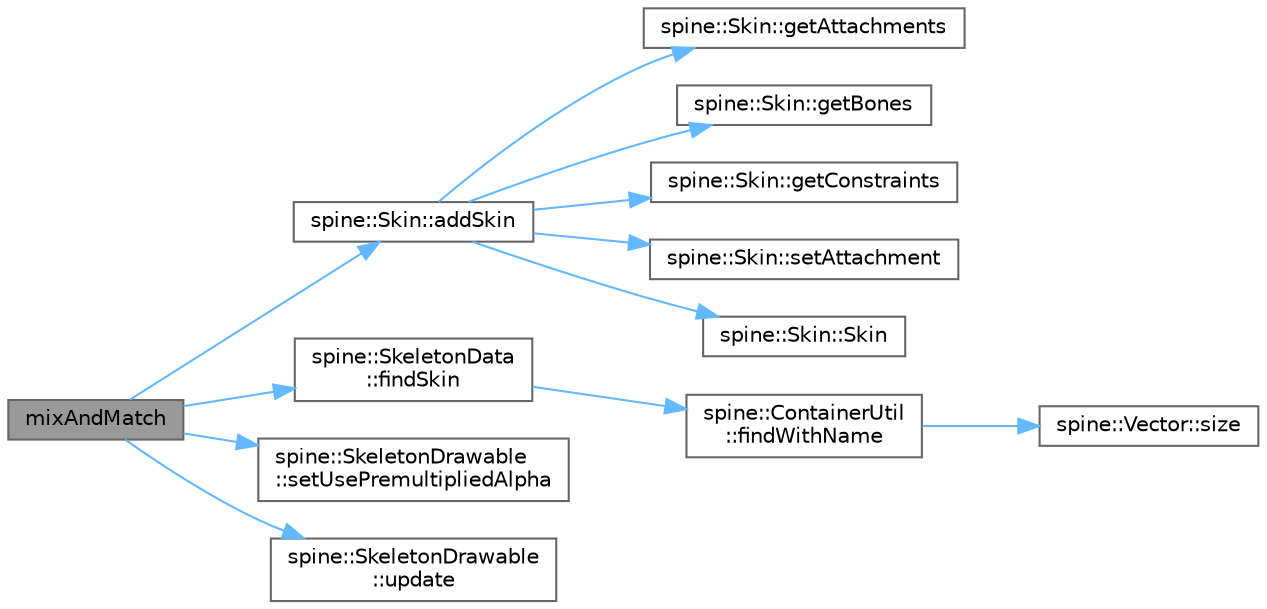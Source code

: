 digraph "mixAndMatch"
{
 // LATEX_PDF_SIZE
  bgcolor="transparent";
  edge [fontname=Helvetica,fontsize=10,labelfontname=Helvetica,labelfontsize=10];
  node [fontname=Helvetica,fontsize=10,shape=box,height=0.2,width=0.4];
  rankdir="LR";
  Node1 [id="Node000001",label="mixAndMatch",height=0.2,width=0.4,color="gray40", fillcolor="grey60", style="filled", fontcolor="black",tooltip=" "];
  Node1 -> Node2 [id="edge1_Node000001_Node000002",color="steelblue1",style="solid",tooltip=" "];
  Node2 [id="Node000002",label="spine::Skin::addSkin",height=0.2,width=0.4,color="grey40", fillcolor="white", style="filled",URL="$classspine_1_1_skin.html#a924c759e76bf60d03fa689d51d7ce6e1",tooltip="Adds all attachments, bones, and constraints from the specified skin to this skin."];
  Node2 -> Node3 [id="edge2_Node000002_Node000003",color="steelblue1",style="solid",tooltip=" "];
  Node3 [id="Node000003",label="spine::Skin::getAttachments",height=0.2,width=0.4,color="grey40", fillcolor="white", style="filled",URL="$classspine_1_1_skin.html#a504337461fca73760b531af72fc5c9c1",tooltip=" "];
  Node2 -> Node4 [id="edge3_Node000002_Node000004",color="steelblue1",style="solid",tooltip=" "];
  Node4 [id="Node000004",label="spine::Skin::getBones",height=0.2,width=0.4,color="grey40", fillcolor="white", style="filled",URL="$classspine_1_1_skin.html#ac5e7ef94300c4f8dea479e565874aed5",tooltip=" "];
  Node2 -> Node5 [id="edge4_Node000002_Node000005",color="steelblue1",style="solid",tooltip=" "];
  Node5 [id="Node000005",label="spine::Skin::getConstraints",height=0.2,width=0.4,color="grey40", fillcolor="white", style="filled",URL="$classspine_1_1_skin.html#af55270c73e433a301514a54197d59ca8",tooltip=" "];
  Node2 -> Node6 [id="edge5_Node000002_Node000006",color="steelblue1",style="solid",tooltip=" "];
  Node6 [id="Node000006",label="spine::Skin::setAttachment",height=0.2,width=0.4,color="grey40", fillcolor="white", style="filled",URL="$classspine_1_1_skin.html#a7df4d9bc860d795561d1a161affb138b",tooltip=" "];
  Node2 -> Node7 [id="edge6_Node000002_Node000007",color="steelblue1",style="solid",tooltip=" "];
  Node7 [id="Node000007",label="spine::Skin::Skin",height=0.2,width=0.4,color="grey40", fillcolor="white", style="filled",URL="$classspine_1_1_skin.html#a83207b0f1a35603892edf58938bcdb3b",tooltip=" "];
  Node1 -> Node8 [id="edge7_Node000001_Node000008",color="steelblue1",style="solid",tooltip=" "];
  Node8 [id="Node000008",label="spine::SkeletonData\l::findSkin",height=0.2,width=0.4,color="grey40", fillcolor="white", style="filled",URL="$classspine_1_1_skeleton_data.html#accfdc319763dfb9cd90caf20f96d1e47",tooltip=" "];
  Node8 -> Node9 [id="edge8_Node000008_Node000009",color="steelblue1",style="solid",tooltip=" "];
  Node9 [id="Node000009",label="spine::ContainerUtil\l::findWithName",height=0.2,width=0.4,color="grey40", fillcolor="white", style="filled",URL="$classspine_1_1_container_util.html#a851d17aacfcbee6894ce16edbbb264b4",tooltip=" "];
  Node9 -> Node10 [id="edge9_Node000009_Node000010",color="steelblue1",style="solid",tooltip=" "];
  Node10 [id="Node000010",label="spine::Vector::size",height=0.2,width=0.4,color="grey40", fillcolor="white", style="filled",URL="$classspine_1_1_vector.html#a9a93bc1e4174a3abf92154b3c1017542",tooltip=" "];
  Node1 -> Node11 [id="edge10_Node000001_Node000011",color="steelblue1",style="solid",tooltip=" "];
  Node11 [id="Node000011",label="spine::SkeletonDrawable\l::setUsePremultipliedAlpha",height=0.2,width=0.4,color="grey40", fillcolor="white", style="filled",URL="$classspine_1_1_skeleton_drawable.html#aa136eebfca7a00bde0039f41eeb07ddb",tooltip=" "];
  Node1 -> Node12 [id="edge11_Node000001_Node000012",color="steelblue1",style="solid",tooltip=" "];
  Node12 [id="Node000012",label="spine::SkeletonDrawable\l::update",height=0.2,width=0.4,color="grey40", fillcolor="white", style="filled",URL="$classspine_1_1_skeleton_drawable.html#a75a01a182c7932adb11a0147d4646717",tooltip=" "];
}

